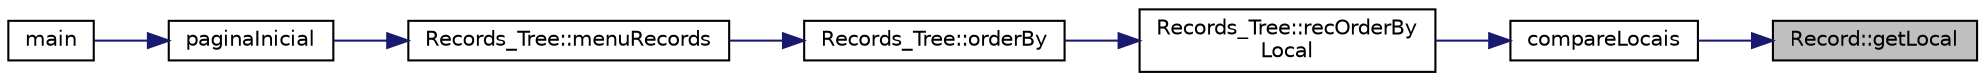 digraph "Record::getLocal"
{
 // LATEX_PDF_SIZE
  edge [fontname="Helvetica",fontsize="10",labelfontname="Helvetica",labelfontsize="10"];
  node [fontname="Helvetica",fontsize="10",shape=record];
  rankdir="RL";
  Node1 [label="Record::getLocal",height=0.2,width=0.4,color="black", fillcolor="grey75", style="filled", fontcolor="black",tooltip="Retorna o local do recorde."];
  Node1 -> Node2 [dir="back",color="midnightblue",fontsize="10",style="solid",fontname="Helvetica"];
  Node2 [label="compareLocais",height=0.2,width=0.4,color="black", fillcolor="white", style="filled",URL="$_records_8cpp.html#a259894f5a394557895aa76830b47a180",tooltip=" "];
  Node2 -> Node3 [dir="back",color="midnightblue",fontsize="10",style="solid",fontname="Helvetica"];
  Node3 [label="Records_Tree::recOrderBy\lLocal",height=0.2,width=0.4,color="black", fillcolor="white", style="filled",URL="$class_records___tree.html#abdc192f72b9b585ad35bec5df60693d6",tooltip="Mostra todos os recordes ordenados pelo local."];
  Node3 -> Node4 [dir="back",color="midnightblue",fontsize="10",style="solid",fontname="Helvetica"];
  Node4 [label="Records_Tree::orderBy",height=0.2,width=0.4,color="black", fillcolor="white", style="filled",URL="$class_records___tree.html#a883a8a44b9ecbff708a637ae11310994",tooltip="Apenas chama a função de ordenacao que o utilizador escolher."];
  Node4 -> Node5 [dir="back",color="midnightblue",fontsize="10",style="solid",fontname="Helvetica"];
  Node5 [label="Records_Tree::menuRecords",height=0.2,width=0.4,color="black", fillcolor="white", style="filled",URL="$class_records___tree.html#abf6bb08b260f1e80be87f5788faa4276",tooltip="Esta função mostra as opções para interagir com a classe Records_Tree (Ver recordes,..."];
  Node5 -> Node6 [dir="back",color="midnightblue",fontsize="10",style="solid",fontname="Helvetica"];
  Node6 [label="paginaInicial",height=0.2,width=0.4,color="black", fillcolor="white", style="filled",URL="$menu_8h.html#a96dac07912e4edb4cb4e758e0130cf0d",tooltip="Esta função é o página inicial do programa. Todos os objetivos do projeto se fazem dentro desta funçã..."];
  Node6 -> Node7 [dir="back",color="midnightblue",fontsize="10",style="solid",fontname="Helvetica"];
  Node7 [label="main",height=0.2,width=0.4,color="black", fillcolor="white", style="filled",URL="$main_8cpp.html#ae66f6b31b5ad750f1fe042a706a4e3d4",tooltip=" "];
}
